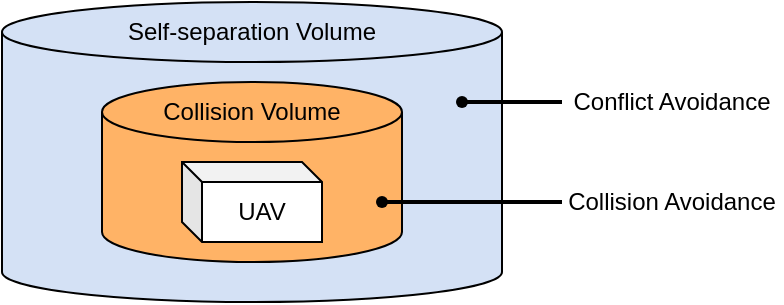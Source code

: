 <mxfile version="27.2.0">
  <diagram name="Pagina-1" id="8vDKGt8DOvLZdlyYPaXr">
    <mxGraphModel dx="1281" dy="570" grid="1" gridSize="10" guides="1" tooltips="1" connect="1" arrows="1" fold="1" page="1" pageScale="1" pageWidth="1169" pageHeight="827" math="0" shadow="0">
      <root>
        <mxCell id="0" />
        <mxCell id="1" parent="0" />
        <mxCell id="Hn00ageJbvxvkV-j4Nx_-1" value="" style="shape=cylinder3;whiteSpace=wrap;html=1;boundedLbl=1;backgroundOutline=1;size=15;fillColor=#D4E1F5;" vertex="1" parent="1">
          <mxGeometry x="240" y="180" width="250" height="150" as="geometry" />
        </mxCell>
        <mxCell id="Hn00ageJbvxvkV-j4Nx_-2" value="" style="shape=cylinder3;whiteSpace=wrap;html=1;boundedLbl=1;backgroundOutline=1;size=15;fillColor=#FFB366;" vertex="1" parent="1">
          <mxGeometry x="290" y="220" width="150" height="90" as="geometry" />
        </mxCell>
        <mxCell id="Hn00ageJbvxvkV-j4Nx_-5" value="UAV" style="shape=cube;whiteSpace=wrap;html=1;boundedLbl=1;backgroundOutline=1;darkOpacity=0.05;darkOpacity2=0.1;size=10;" vertex="1" parent="1">
          <mxGeometry x="330" y="260" width="70" height="40" as="geometry" />
        </mxCell>
        <mxCell id="Hn00ageJbvxvkV-j4Nx_-6" value="Collision Volume" style="text;html=1;align=center;verticalAlign=middle;whiteSpace=wrap;rounded=0;" vertex="1" parent="1">
          <mxGeometry x="310" y="220" width="110" height="30" as="geometry" />
        </mxCell>
        <mxCell id="Hn00ageJbvxvkV-j4Nx_-7" value="Self-separation Volume" style="text;html=1;align=center;verticalAlign=middle;whiteSpace=wrap;rounded=0;" vertex="1" parent="1">
          <mxGeometry x="300" y="180" width="130" height="30" as="geometry" />
        </mxCell>
        <mxCell id="Hn00ageJbvxvkV-j4Nx_-8" value="" style="shape=waypoint;sketch=0;fillStyle=solid;size=6;pointerEvents=1;points=[];fillColor=none;resizable=0;rotatable=0;perimeter=centerPerimeter;snapToPoint=1;" vertex="1" parent="1">
          <mxGeometry x="460" y="220" width="20" height="20" as="geometry" />
        </mxCell>
        <mxCell id="Hn00ageJbvxvkV-j4Nx_-10" value="" style="line;strokeWidth=2;html=1;" vertex="1" parent="1">
          <mxGeometry x="470" y="225" width="50" height="10" as="geometry" />
        </mxCell>
        <mxCell id="Hn00ageJbvxvkV-j4Nx_-11" value="" style="shape=waypoint;sketch=0;fillStyle=solid;size=6;pointerEvents=1;points=[];fillColor=none;resizable=0;rotatable=0;perimeter=centerPerimeter;snapToPoint=1;" vertex="1" parent="1">
          <mxGeometry x="420" y="270" width="20" height="20" as="geometry" />
        </mxCell>
        <mxCell id="Hn00ageJbvxvkV-j4Nx_-12" value="" style="line;strokeWidth=2;html=1;" vertex="1" parent="1">
          <mxGeometry x="430" y="275" width="90" height="10" as="geometry" />
        </mxCell>
        <mxCell id="Hn00ageJbvxvkV-j4Nx_-13" value="Collision Avoidance" style="text;html=1;align=center;verticalAlign=middle;whiteSpace=wrap;rounded=0;" vertex="1" parent="1">
          <mxGeometry x="520" y="265" width="110" height="30" as="geometry" />
        </mxCell>
        <mxCell id="Hn00ageJbvxvkV-j4Nx_-14" value="Conflict Avoidance" style="text;html=1;align=center;verticalAlign=middle;whiteSpace=wrap;rounded=0;" vertex="1" parent="1">
          <mxGeometry x="520" y="215" width="110" height="30" as="geometry" />
        </mxCell>
      </root>
    </mxGraphModel>
  </diagram>
</mxfile>

